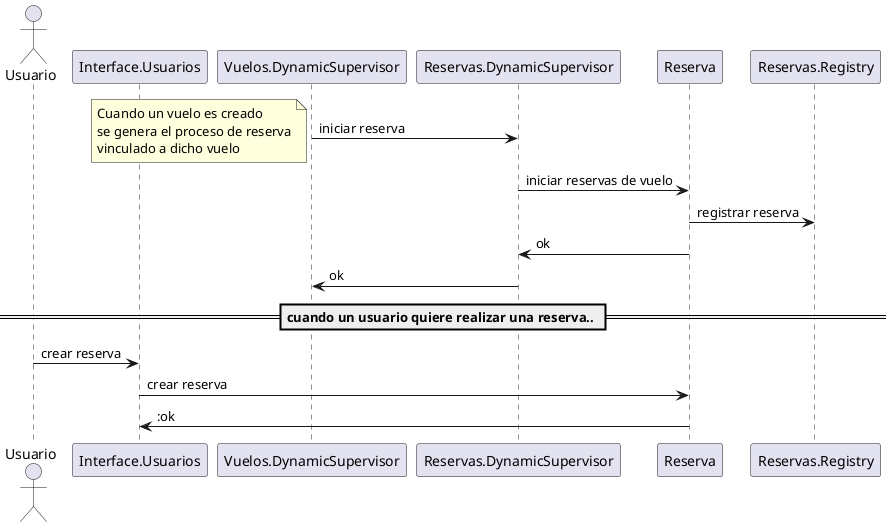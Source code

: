@startuml Secuencia Reserva

actor Usuario
participant Interface.Usuarios
participant Vuelos.DynamicSupervisor
participant Reservas.DynamicSupervisor
participant Reserva
participant Reservas.Registry

Vuelos.DynamicSupervisor -> Reservas.DynamicSupervisor: iniciar reserva
note left: Cuando un vuelo es creado\nse genera el proceso de reserva\nvinculado a dicho vuelo
Reservas.DynamicSupervisor -> Reserva: iniciar reservas de vuelo
Reserva -> Reservas.Registry: registrar reserva
Reserva -> Reservas.DynamicSupervisor: ok
Reservas.DynamicSupervisor -> Vuelos.DynamicSupervisor: ok

== cuando un usuario quiere realizar una reserva.. == 

Usuario -> Interface.Usuarios: crear reserva
Interface.Usuarios -> Reserva: crear reserva
Reserva -> Interface.Usuarios: :ok

@enduml